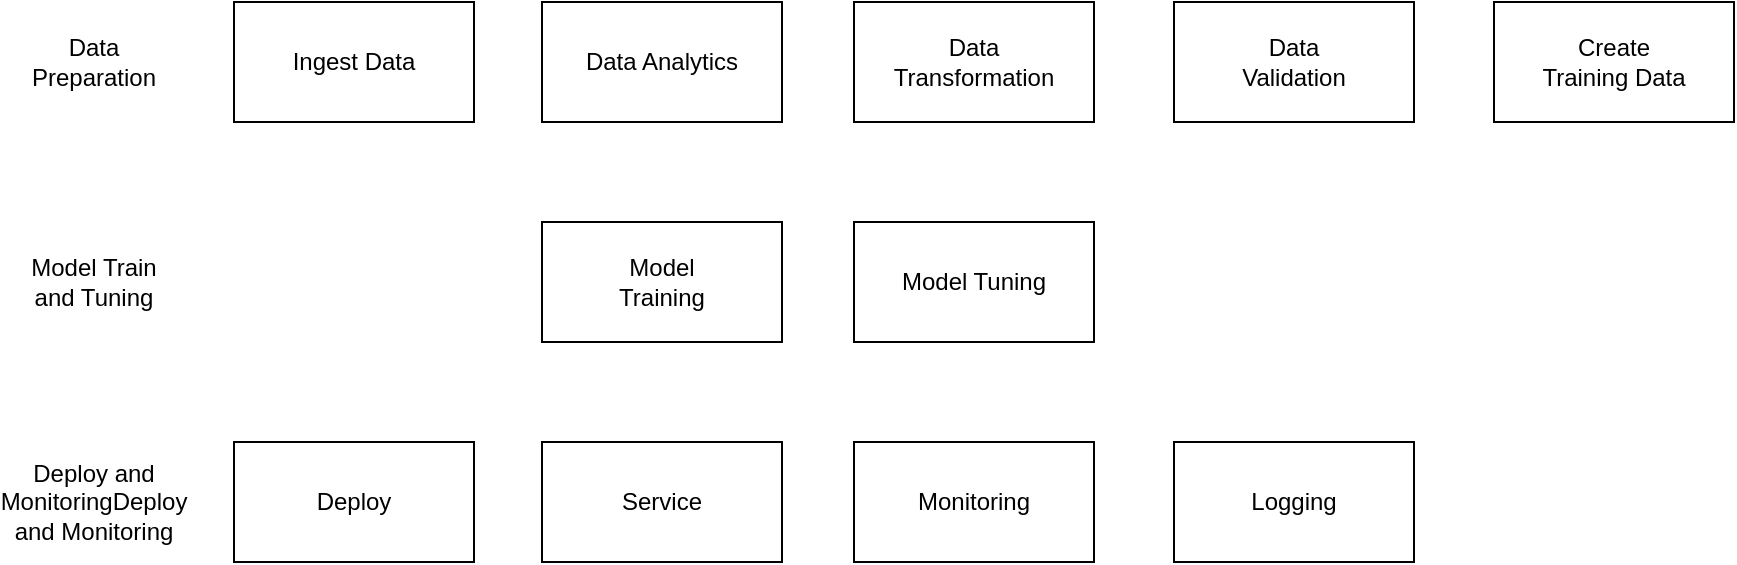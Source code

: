 <mxfile version="22.1.11" type="github">
  <diagram name="ページ1" id="xu3zL0TH3c5mUvp_H_aF">
    <mxGraphModel dx="1114" dy="607" grid="1" gridSize="10" guides="1" tooltips="1" connect="1" arrows="1" fold="1" page="1" pageScale="1" pageWidth="827" pageHeight="1169" math="0" shadow="0">
      <root>
        <mxCell id="0" />
        <mxCell id="1" parent="0" />
        <mxCell id="biuHPZ7P6EIKtqggzLLb-1" value="" style="rounded=0;whiteSpace=wrap;html=1;" vertex="1" parent="1">
          <mxGeometry x="140" y="240" width="120" height="60" as="geometry" />
        </mxCell>
        <mxCell id="biuHPZ7P6EIKtqggzLLb-2" value="Ingest Data" style="text;html=1;strokeColor=none;fillColor=none;align=center;verticalAlign=middle;whiteSpace=wrap;rounded=0;" vertex="1" parent="1">
          <mxGeometry x="160" y="255" width="80" height="30" as="geometry" />
        </mxCell>
        <mxCell id="biuHPZ7P6EIKtqggzLLb-3" value="" style="rounded=0;whiteSpace=wrap;html=1;" vertex="1" parent="1">
          <mxGeometry x="294" y="240" width="120" height="60" as="geometry" />
        </mxCell>
        <mxCell id="biuHPZ7P6EIKtqggzLLb-4" value="Data Analytics" style="text;html=1;strokeColor=none;fillColor=none;align=center;verticalAlign=middle;whiteSpace=wrap;rounded=0;" vertex="1" parent="1">
          <mxGeometry x="314" y="255" width="80" height="30" as="geometry" />
        </mxCell>
        <mxCell id="biuHPZ7P6EIKtqggzLLb-5" value="" style="rounded=0;whiteSpace=wrap;html=1;" vertex="1" parent="1">
          <mxGeometry x="450" y="240" width="120" height="60" as="geometry" />
        </mxCell>
        <mxCell id="biuHPZ7P6EIKtqggzLLb-6" value="Data Transformation" style="text;html=1;strokeColor=none;fillColor=none;align=center;verticalAlign=middle;whiteSpace=wrap;rounded=0;" vertex="1" parent="1">
          <mxGeometry x="470" y="255" width="80" height="30" as="geometry" />
        </mxCell>
        <mxCell id="biuHPZ7P6EIKtqggzLLb-7" value="" style="rounded=0;whiteSpace=wrap;html=1;" vertex="1" parent="1">
          <mxGeometry x="610" y="240" width="120" height="60" as="geometry" />
        </mxCell>
        <mxCell id="biuHPZ7P6EIKtqggzLLb-8" value="Data Validation" style="text;html=1;strokeColor=none;fillColor=none;align=center;verticalAlign=middle;whiteSpace=wrap;rounded=0;" vertex="1" parent="1">
          <mxGeometry x="630" y="255" width="80" height="30" as="geometry" />
        </mxCell>
        <mxCell id="biuHPZ7P6EIKtqggzLLb-9" value="" style="rounded=0;whiteSpace=wrap;html=1;" vertex="1" parent="1">
          <mxGeometry x="770" y="240" width="120" height="60" as="geometry" />
        </mxCell>
        <mxCell id="biuHPZ7P6EIKtqggzLLb-10" value="Create Training Data" style="text;html=1;strokeColor=none;fillColor=none;align=center;verticalAlign=middle;whiteSpace=wrap;rounded=0;" vertex="1" parent="1">
          <mxGeometry x="790" y="255" width="80" height="30" as="geometry" />
        </mxCell>
        <mxCell id="biuHPZ7P6EIKtqggzLLb-11" value="Data Preparation" style="text;html=1;strokeColor=none;fillColor=none;align=center;verticalAlign=middle;whiteSpace=wrap;rounded=0;" vertex="1" parent="1">
          <mxGeometry x="30" y="255" width="80" height="30" as="geometry" />
        </mxCell>
        <mxCell id="biuHPZ7P6EIKtqggzLLb-12" value="" style="rounded=0;whiteSpace=wrap;html=1;" vertex="1" parent="1">
          <mxGeometry x="294" y="350" width="120" height="60" as="geometry" />
        </mxCell>
        <mxCell id="biuHPZ7P6EIKtqggzLLb-13" value="Model Training" style="text;html=1;strokeColor=none;fillColor=none;align=center;verticalAlign=middle;whiteSpace=wrap;rounded=0;" vertex="1" parent="1">
          <mxGeometry x="314" y="365" width="80" height="30" as="geometry" />
        </mxCell>
        <mxCell id="biuHPZ7P6EIKtqggzLLb-14" value="" style="rounded=0;whiteSpace=wrap;html=1;" vertex="1" parent="1">
          <mxGeometry x="450" y="350" width="120" height="60" as="geometry" />
        </mxCell>
        <mxCell id="biuHPZ7P6EIKtqggzLLb-15" value="Model Tuning" style="text;html=1;strokeColor=none;fillColor=none;align=center;verticalAlign=middle;whiteSpace=wrap;rounded=0;" vertex="1" parent="1">
          <mxGeometry x="470" y="365" width="80" height="30" as="geometry" />
        </mxCell>
        <mxCell id="biuHPZ7P6EIKtqggzLLb-16" value="" style="rounded=0;whiteSpace=wrap;html=1;" vertex="1" parent="1">
          <mxGeometry x="140" y="460" width="120" height="60" as="geometry" />
        </mxCell>
        <mxCell id="biuHPZ7P6EIKtqggzLLb-17" value="Deploy" style="text;html=1;strokeColor=none;fillColor=none;align=center;verticalAlign=middle;whiteSpace=wrap;rounded=0;" vertex="1" parent="1">
          <mxGeometry x="160" y="475" width="80" height="30" as="geometry" />
        </mxCell>
        <mxCell id="biuHPZ7P6EIKtqggzLLb-18" value="" style="rounded=0;whiteSpace=wrap;html=1;" vertex="1" parent="1">
          <mxGeometry x="294" y="460" width="120" height="60" as="geometry" />
        </mxCell>
        <mxCell id="biuHPZ7P6EIKtqggzLLb-19" value="Service" style="text;html=1;strokeColor=none;fillColor=none;align=center;verticalAlign=middle;whiteSpace=wrap;rounded=0;" vertex="1" parent="1">
          <mxGeometry x="314" y="475" width="80" height="30" as="geometry" />
        </mxCell>
        <mxCell id="biuHPZ7P6EIKtqggzLLb-20" value="" style="rounded=0;whiteSpace=wrap;html=1;" vertex="1" parent="1">
          <mxGeometry x="450" y="460" width="120" height="60" as="geometry" />
        </mxCell>
        <mxCell id="biuHPZ7P6EIKtqggzLLb-21" value="Monitoring" style="text;html=1;strokeColor=none;fillColor=none;align=center;verticalAlign=middle;whiteSpace=wrap;rounded=0;" vertex="1" parent="1">
          <mxGeometry x="470" y="475" width="80" height="30" as="geometry" />
        </mxCell>
        <mxCell id="biuHPZ7P6EIKtqggzLLb-22" value="" style="rounded=0;whiteSpace=wrap;html=1;" vertex="1" parent="1">
          <mxGeometry x="610" y="460" width="120" height="60" as="geometry" />
        </mxCell>
        <mxCell id="biuHPZ7P6EIKtqggzLLb-23" value="Logging" style="text;html=1;strokeColor=none;fillColor=none;align=center;verticalAlign=middle;whiteSpace=wrap;rounded=0;" vertex="1" parent="1">
          <mxGeometry x="630" y="475" width="80" height="30" as="geometry" />
        </mxCell>
        <mxCell id="biuHPZ7P6EIKtqggzLLb-26" value="Model Train and Tuning" style="text;html=1;strokeColor=none;fillColor=none;align=center;verticalAlign=middle;whiteSpace=wrap;rounded=0;" vertex="1" parent="1">
          <mxGeometry x="30" y="365" width="80" height="30" as="geometry" />
        </mxCell>
        <mxCell id="biuHPZ7P6EIKtqggzLLb-27" value="Deploy and MonitoringDeploy and Monitoring" style="text;html=1;strokeColor=none;fillColor=none;align=center;verticalAlign=middle;whiteSpace=wrap;rounded=0;" vertex="1" parent="1">
          <mxGeometry x="30" y="475" width="80" height="30" as="geometry" />
        </mxCell>
      </root>
    </mxGraphModel>
  </diagram>
</mxfile>
